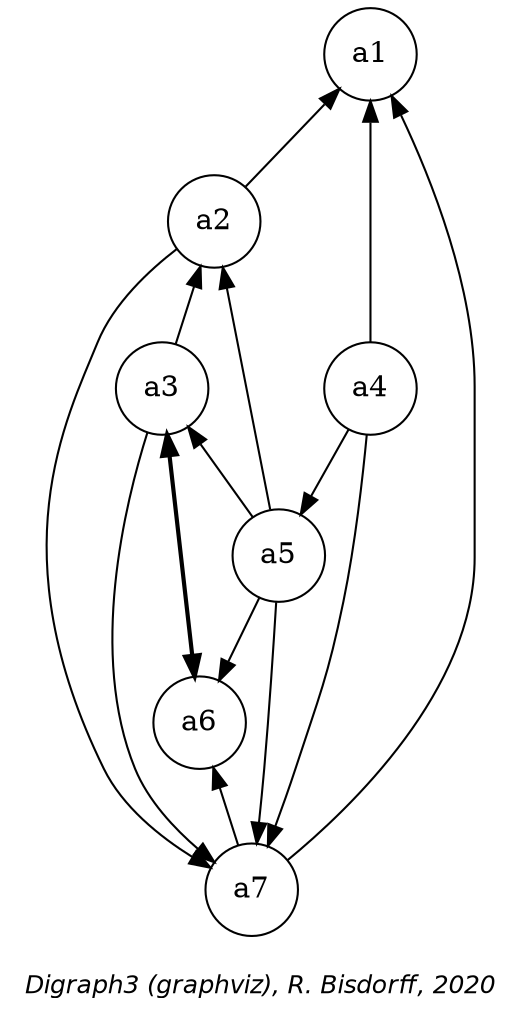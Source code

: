 digraph G {
graph [ fontname = "Helvetica-Oblique",
 fontsize = 12,
 label = "\nDigraph3 (graphviz), R. Bisdorff, 2020", size="7,7"];
n1 [shape = "circle", label = "a1"];
n2 [shape = "circle", label = "a2"];
n3 [shape = "circle", label = "a3"];
n4 [shape = "circle", label = "a4"];
n5 [shape = "circle", label = "a5"];
n6 [shape = "circle", label = "a6"];
n7 [shape = "circle", label = "a7"];
n1-> n2 [dir=back, color=black] ;
n1-> n4 [dir=back, color=black] ;
n1-> n7 [dir=back, color=black] ;
n2-> n3 [dir=back, color=black] ;
n2-> n5 [dir=back, color=black] ;
n2-> n7 [dir=forward, color=black] ;
n3-> n5 [dir=back, color=black] ;
n3-> n6 [dir=both,style="setlinewidth(2)",color=black, arrowhead=normal, arrowtail=normal] ;
n3-> n7 [dir=forward, color=black] ;
n4-> n5 [dir=forward, color=black] ;
n4-> n7 [dir=forward, color=black] ;
n5-> n6 [dir=forward, color=black] ;
n5-> n7 [dir=forward, color=black] ;
n6-> n7 [dir=back, color=black] ;
}

